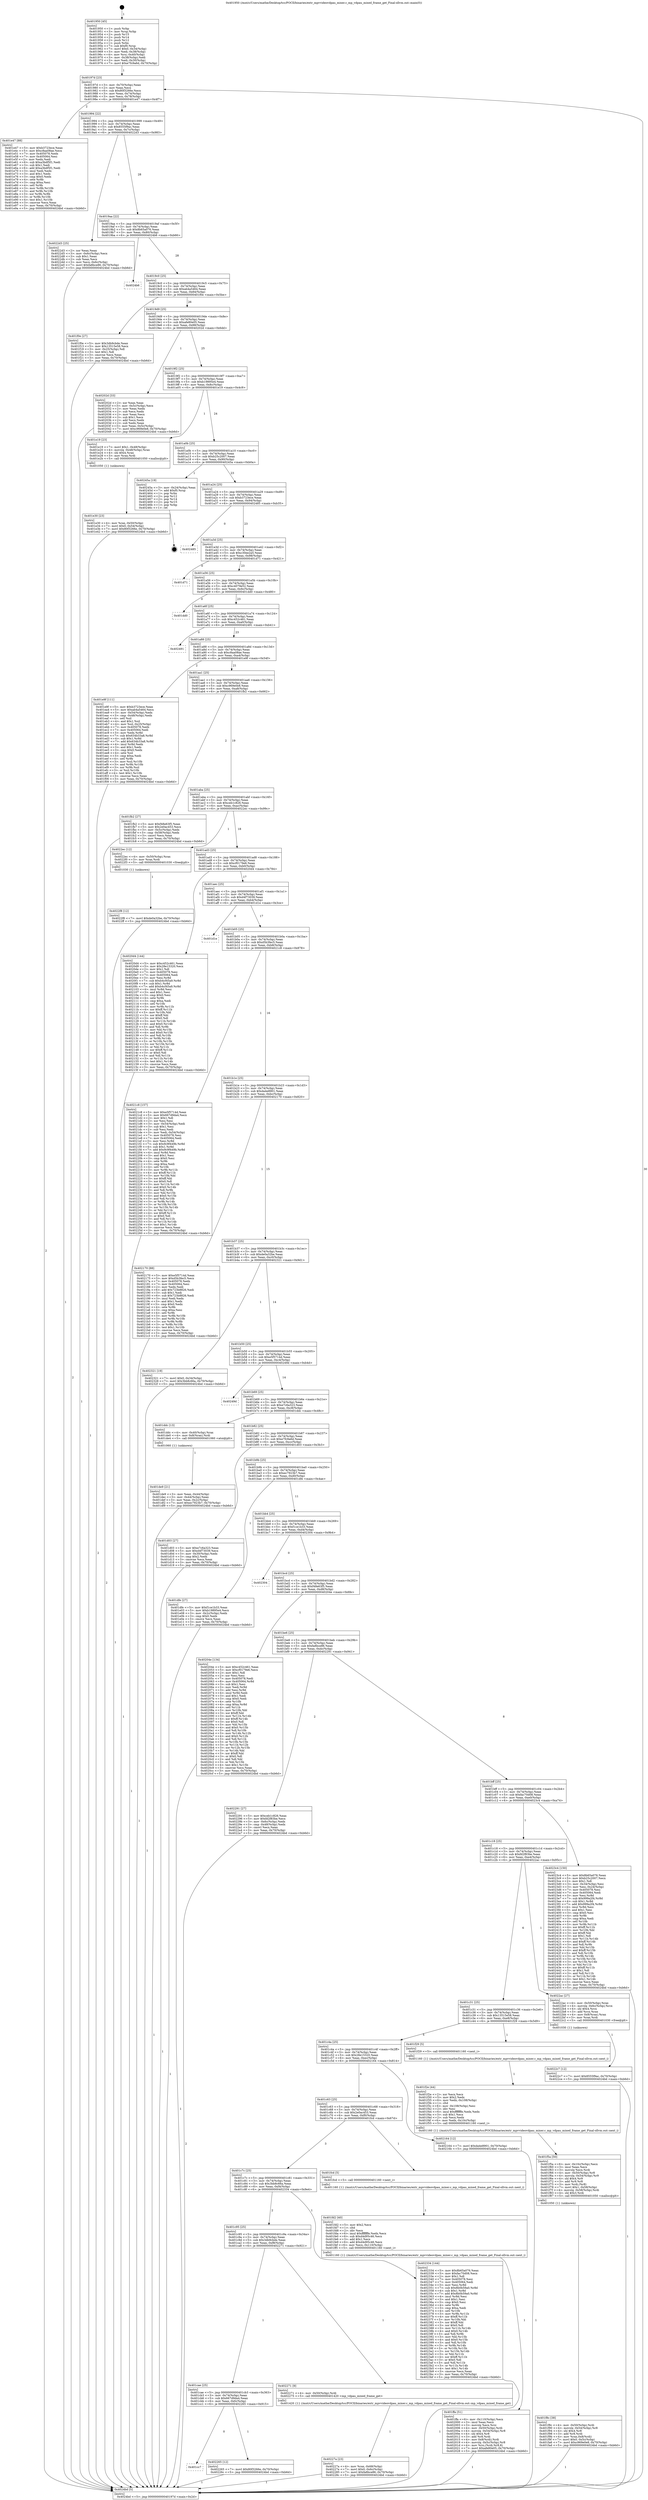 digraph "0x401950" {
  label = "0x401950 (/mnt/c/Users/mathe/Desktop/tcc/POCII/binaries/extr_mpvvideovdpau_mixer.c_mp_vdpau_mixed_frame_get_Final-ollvm.out::main(0))"
  labelloc = "t"
  node[shape=record]

  Entry [label="",width=0.3,height=0.3,shape=circle,fillcolor=black,style=filled]
  "0x40197d" [label="{
     0x40197d [23]\l
     | [instrs]\l
     &nbsp;&nbsp;0x40197d \<+3\>: mov -0x70(%rbp),%eax\l
     &nbsp;&nbsp;0x401980 \<+2\>: mov %eax,%ecx\l
     &nbsp;&nbsp;0x401982 \<+6\>: sub $0x80f3266e,%ecx\l
     &nbsp;&nbsp;0x401988 \<+3\>: mov %eax,-0x74(%rbp)\l
     &nbsp;&nbsp;0x40198b \<+3\>: mov %ecx,-0x78(%rbp)\l
     &nbsp;&nbsp;0x40198e \<+6\>: je 0000000000401e47 \<main+0x4f7\>\l
  }"]
  "0x401e47" [label="{
     0x401e47 [88]\l
     | [instrs]\l
     &nbsp;&nbsp;0x401e47 \<+5\>: mov $0xb3723ece,%eax\l
     &nbsp;&nbsp;0x401e4c \<+5\>: mov $0xc8aa08ae,%ecx\l
     &nbsp;&nbsp;0x401e51 \<+7\>: mov 0x405078,%edx\l
     &nbsp;&nbsp;0x401e58 \<+7\>: mov 0x405064,%esi\l
     &nbsp;&nbsp;0x401e5f \<+2\>: mov %edx,%edi\l
     &nbsp;&nbsp;0x401e61 \<+6\>: sub $0xa3bdf5f1,%edi\l
     &nbsp;&nbsp;0x401e67 \<+3\>: sub $0x1,%edi\l
     &nbsp;&nbsp;0x401e6a \<+6\>: add $0xa3bdf5f1,%edi\l
     &nbsp;&nbsp;0x401e70 \<+3\>: imul %edi,%edx\l
     &nbsp;&nbsp;0x401e73 \<+3\>: and $0x1,%edx\l
     &nbsp;&nbsp;0x401e76 \<+3\>: cmp $0x0,%edx\l
     &nbsp;&nbsp;0x401e79 \<+4\>: sete %r8b\l
     &nbsp;&nbsp;0x401e7d \<+3\>: cmp $0xa,%esi\l
     &nbsp;&nbsp;0x401e80 \<+4\>: setl %r9b\l
     &nbsp;&nbsp;0x401e84 \<+3\>: mov %r8b,%r10b\l
     &nbsp;&nbsp;0x401e87 \<+3\>: and %r9b,%r10b\l
     &nbsp;&nbsp;0x401e8a \<+3\>: xor %r9b,%r8b\l
     &nbsp;&nbsp;0x401e8d \<+3\>: or %r8b,%r10b\l
     &nbsp;&nbsp;0x401e90 \<+4\>: test $0x1,%r10b\l
     &nbsp;&nbsp;0x401e94 \<+3\>: cmovne %ecx,%eax\l
     &nbsp;&nbsp;0x401e97 \<+3\>: mov %eax,-0x70(%rbp)\l
     &nbsp;&nbsp;0x401e9a \<+5\>: jmp 00000000004024bd \<main+0xb6d\>\l
  }"]
  "0x401994" [label="{
     0x401994 [22]\l
     | [instrs]\l
     &nbsp;&nbsp;0x401994 \<+5\>: jmp 0000000000401999 \<main+0x49\>\l
     &nbsp;&nbsp;0x401999 \<+3\>: mov -0x74(%rbp),%eax\l
     &nbsp;&nbsp;0x40199c \<+5\>: sub $0x8555f9ac,%eax\l
     &nbsp;&nbsp;0x4019a1 \<+3\>: mov %eax,-0x7c(%rbp)\l
     &nbsp;&nbsp;0x4019a4 \<+6\>: je 00000000004022d3 \<main+0x983\>\l
  }"]
  Exit [label="",width=0.3,height=0.3,shape=circle,fillcolor=black,style=filled,peripheries=2]
  "0x4022d3" [label="{
     0x4022d3 [25]\l
     | [instrs]\l
     &nbsp;&nbsp;0x4022d3 \<+2\>: xor %eax,%eax\l
     &nbsp;&nbsp;0x4022d5 \<+3\>: mov -0x6c(%rbp),%ecx\l
     &nbsp;&nbsp;0x4022d8 \<+3\>: sub $0x1,%eax\l
     &nbsp;&nbsp;0x4022db \<+2\>: sub %eax,%ecx\l
     &nbsp;&nbsp;0x4022dd \<+3\>: mov %ecx,-0x6c(%rbp)\l
     &nbsp;&nbsp;0x4022e0 \<+7\>: movl $0xfa8bce86,-0x70(%rbp)\l
     &nbsp;&nbsp;0x4022e7 \<+5\>: jmp 00000000004024bd \<main+0xb6d\>\l
  }"]
  "0x4019aa" [label="{
     0x4019aa [22]\l
     | [instrs]\l
     &nbsp;&nbsp;0x4019aa \<+5\>: jmp 00000000004019af \<main+0x5f\>\l
     &nbsp;&nbsp;0x4019af \<+3\>: mov -0x74(%rbp),%eax\l
     &nbsp;&nbsp;0x4019b2 \<+5\>: sub $0x8b65a076,%eax\l
     &nbsp;&nbsp;0x4019b7 \<+3\>: mov %eax,-0x80(%rbp)\l
     &nbsp;&nbsp;0x4019ba \<+6\>: je 00000000004024b6 \<main+0xb66\>\l
  }"]
  "0x4022f8" [label="{
     0x4022f8 [12]\l
     | [instrs]\l
     &nbsp;&nbsp;0x4022f8 \<+7\>: movl $0xde0a32be,-0x70(%rbp)\l
     &nbsp;&nbsp;0x4022ff \<+5\>: jmp 00000000004024bd \<main+0xb6d\>\l
  }"]
  "0x4024b6" [label="{
     0x4024b6\l
  }", style=dashed]
  "0x4019c0" [label="{
     0x4019c0 [25]\l
     | [instrs]\l
     &nbsp;&nbsp;0x4019c0 \<+5\>: jmp 00000000004019c5 \<main+0x75\>\l
     &nbsp;&nbsp;0x4019c5 \<+3\>: mov -0x74(%rbp),%eax\l
     &nbsp;&nbsp;0x4019c8 \<+5\>: sub $0xab4a5464,%eax\l
     &nbsp;&nbsp;0x4019cd \<+6\>: mov %eax,-0x84(%rbp)\l
     &nbsp;&nbsp;0x4019d3 \<+6\>: je 0000000000401f0e \<main+0x5be\>\l
  }"]
  "0x4022c7" [label="{
     0x4022c7 [12]\l
     | [instrs]\l
     &nbsp;&nbsp;0x4022c7 \<+7\>: movl $0x8555f9ac,-0x70(%rbp)\l
     &nbsp;&nbsp;0x4022ce \<+5\>: jmp 00000000004024bd \<main+0xb6d\>\l
  }"]
  "0x401f0e" [label="{
     0x401f0e [27]\l
     | [instrs]\l
     &nbsp;&nbsp;0x401f0e \<+5\>: mov $0x3db9cbde,%eax\l
     &nbsp;&nbsp;0x401f13 \<+5\>: mov $0x13515e58,%ecx\l
     &nbsp;&nbsp;0x401f18 \<+3\>: mov -0x25(%rbp),%dl\l
     &nbsp;&nbsp;0x401f1b \<+3\>: test $0x1,%dl\l
     &nbsp;&nbsp;0x401f1e \<+3\>: cmovne %ecx,%eax\l
     &nbsp;&nbsp;0x401f21 \<+3\>: mov %eax,-0x70(%rbp)\l
     &nbsp;&nbsp;0x401f24 \<+5\>: jmp 00000000004024bd \<main+0xb6d\>\l
  }"]
  "0x4019d9" [label="{
     0x4019d9 [25]\l
     | [instrs]\l
     &nbsp;&nbsp;0x4019d9 \<+5\>: jmp 00000000004019de \<main+0x8e\>\l
     &nbsp;&nbsp;0x4019de \<+3\>: mov -0x74(%rbp),%eax\l
     &nbsp;&nbsp;0x4019e1 \<+5\>: sub $0xafe80e05,%eax\l
     &nbsp;&nbsp;0x4019e6 \<+6\>: mov %eax,-0x88(%rbp)\l
     &nbsp;&nbsp;0x4019ec \<+6\>: je 000000000040202d \<main+0x6dd\>\l
  }"]
  "0x40227a" [label="{
     0x40227a [23]\l
     | [instrs]\l
     &nbsp;&nbsp;0x40227a \<+4\>: mov %rax,-0x68(%rbp)\l
     &nbsp;&nbsp;0x40227e \<+7\>: movl $0x0,-0x6c(%rbp)\l
     &nbsp;&nbsp;0x402285 \<+7\>: movl $0xfa8bce86,-0x70(%rbp)\l
     &nbsp;&nbsp;0x40228c \<+5\>: jmp 00000000004024bd \<main+0xb6d\>\l
  }"]
  "0x40202d" [label="{
     0x40202d [33]\l
     | [instrs]\l
     &nbsp;&nbsp;0x40202d \<+2\>: xor %eax,%eax\l
     &nbsp;&nbsp;0x40202f \<+3\>: mov -0x5c(%rbp),%ecx\l
     &nbsp;&nbsp;0x402032 \<+2\>: mov %eax,%edx\l
     &nbsp;&nbsp;0x402034 \<+2\>: sub %ecx,%edx\l
     &nbsp;&nbsp;0x402036 \<+2\>: mov %eax,%ecx\l
     &nbsp;&nbsp;0x402038 \<+3\>: sub $0x1,%ecx\l
     &nbsp;&nbsp;0x40203b \<+2\>: add %ecx,%edx\l
     &nbsp;&nbsp;0x40203d \<+2\>: sub %edx,%eax\l
     &nbsp;&nbsp;0x40203f \<+3\>: mov %eax,-0x5c(%rbp)\l
     &nbsp;&nbsp;0x402042 \<+7\>: movl $0xc969e0e8,-0x70(%rbp)\l
     &nbsp;&nbsp;0x402049 \<+5\>: jmp 00000000004024bd \<main+0xb6d\>\l
  }"]
  "0x4019f2" [label="{
     0x4019f2 [25]\l
     | [instrs]\l
     &nbsp;&nbsp;0x4019f2 \<+5\>: jmp 00000000004019f7 \<main+0xa7\>\l
     &nbsp;&nbsp;0x4019f7 \<+3\>: mov -0x74(%rbp),%eax\l
     &nbsp;&nbsp;0x4019fa \<+5\>: sub $0xb19895e4,%eax\l
     &nbsp;&nbsp;0x4019ff \<+6\>: mov %eax,-0x8c(%rbp)\l
     &nbsp;&nbsp;0x401a05 \<+6\>: je 0000000000401e19 \<main+0x4c9\>\l
  }"]
  "0x401cc7" [label="{
     0x401cc7\l
  }", style=dashed]
  "0x401e19" [label="{
     0x401e19 [23]\l
     | [instrs]\l
     &nbsp;&nbsp;0x401e19 \<+7\>: movl $0x1,-0x48(%rbp)\l
     &nbsp;&nbsp;0x401e20 \<+4\>: movslq -0x48(%rbp),%rax\l
     &nbsp;&nbsp;0x401e24 \<+4\>: shl $0x4,%rax\l
     &nbsp;&nbsp;0x401e28 \<+3\>: mov %rax,%rdi\l
     &nbsp;&nbsp;0x401e2b \<+5\>: call 0000000000401050 \<malloc@plt\>\l
     | [calls]\l
     &nbsp;&nbsp;0x401050 \{1\} (unknown)\l
  }"]
  "0x401a0b" [label="{
     0x401a0b [25]\l
     | [instrs]\l
     &nbsp;&nbsp;0x401a0b \<+5\>: jmp 0000000000401a10 \<main+0xc0\>\l
     &nbsp;&nbsp;0x401a10 \<+3\>: mov -0x74(%rbp),%eax\l
     &nbsp;&nbsp;0x401a13 \<+5\>: sub $0xb25c2007,%eax\l
     &nbsp;&nbsp;0x401a18 \<+6\>: mov %eax,-0x90(%rbp)\l
     &nbsp;&nbsp;0x401a1e \<+6\>: je 000000000040245a \<main+0xb0a\>\l
  }"]
  "0x402265" [label="{
     0x402265 [12]\l
     | [instrs]\l
     &nbsp;&nbsp;0x402265 \<+7\>: movl $0x80f3266e,-0x70(%rbp)\l
     &nbsp;&nbsp;0x40226c \<+5\>: jmp 00000000004024bd \<main+0xb6d\>\l
  }"]
  "0x40245a" [label="{
     0x40245a [19]\l
     | [instrs]\l
     &nbsp;&nbsp;0x40245a \<+3\>: mov -0x24(%rbp),%eax\l
     &nbsp;&nbsp;0x40245d \<+7\>: add $0xf0,%rsp\l
     &nbsp;&nbsp;0x402464 \<+1\>: pop %rbx\l
     &nbsp;&nbsp;0x402465 \<+2\>: pop %r12\l
     &nbsp;&nbsp;0x402467 \<+2\>: pop %r14\l
     &nbsp;&nbsp;0x402469 \<+2\>: pop %r15\l
     &nbsp;&nbsp;0x40246b \<+1\>: pop %rbp\l
     &nbsp;&nbsp;0x40246c \<+1\>: ret\l
  }"]
  "0x401a24" [label="{
     0x401a24 [25]\l
     | [instrs]\l
     &nbsp;&nbsp;0x401a24 \<+5\>: jmp 0000000000401a29 \<main+0xd9\>\l
     &nbsp;&nbsp;0x401a29 \<+3\>: mov -0x74(%rbp),%eax\l
     &nbsp;&nbsp;0x401a2c \<+5\>: sub $0xb3723ece,%eax\l
     &nbsp;&nbsp;0x401a31 \<+6\>: mov %eax,-0x94(%rbp)\l
     &nbsp;&nbsp;0x401a37 \<+6\>: je 0000000000402485 \<main+0xb35\>\l
  }"]
  "0x401cae" [label="{
     0x401cae [25]\l
     | [instrs]\l
     &nbsp;&nbsp;0x401cae \<+5\>: jmp 0000000000401cb3 \<main+0x363\>\l
     &nbsp;&nbsp;0x401cb3 \<+3\>: mov -0x74(%rbp),%eax\l
     &nbsp;&nbsp;0x401cb6 \<+5\>: sub $0x667d9da4,%eax\l
     &nbsp;&nbsp;0x401cbb \<+6\>: mov %eax,-0xfc(%rbp)\l
     &nbsp;&nbsp;0x401cc1 \<+6\>: je 0000000000402265 \<main+0x915\>\l
  }"]
  "0x402485" [label="{
     0x402485\l
  }", style=dashed]
  "0x401a3d" [label="{
     0x401a3d [25]\l
     | [instrs]\l
     &nbsp;&nbsp;0x401a3d \<+5\>: jmp 0000000000401a42 \<main+0xf2\>\l
     &nbsp;&nbsp;0x401a42 \<+3\>: mov -0x74(%rbp),%eax\l
     &nbsp;&nbsp;0x401a45 \<+5\>: sub $0xc30ee2a5,%eax\l
     &nbsp;&nbsp;0x401a4a \<+6\>: mov %eax,-0x98(%rbp)\l
     &nbsp;&nbsp;0x401a50 \<+6\>: je 0000000000401d71 \<main+0x421\>\l
  }"]
  "0x402271" [label="{
     0x402271 [9]\l
     | [instrs]\l
     &nbsp;&nbsp;0x402271 \<+4\>: mov -0x50(%rbp),%rdi\l
     &nbsp;&nbsp;0x402275 \<+5\>: call 0000000000401420 \<mp_vdpau_mixed_frame_get\>\l
     | [calls]\l
     &nbsp;&nbsp;0x401420 \{1\} (/mnt/c/Users/mathe/Desktop/tcc/POCII/binaries/extr_mpvvideovdpau_mixer.c_mp_vdpau_mixed_frame_get_Final-ollvm.out::mp_vdpau_mixed_frame_get)\l
  }"]
  "0x401d71" [label="{
     0x401d71\l
  }", style=dashed]
  "0x401a56" [label="{
     0x401a56 [25]\l
     | [instrs]\l
     &nbsp;&nbsp;0x401a56 \<+5\>: jmp 0000000000401a5b \<main+0x10b\>\l
     &nbsp;&nbsp;0x401a5b \<+3\>: mov -0x74(%rbp),%eax\l
     &nbsp;&nbsp;0x401a5e \<+5\>: sub $0xc4079e52,%eax\l
     &nbsp;&nbsp;0x401a63 \<+6\>: mov %eax,-0x9c(%rbp)\l
     &nbsp;&nbsp;0x401a69 \<+6\>: je 0000000000401dd0 \<main+0x480\>\l
  }"]
  "0x401c95" [label="{
     0x401c95 [25]\l
     | [instrs]\l
     &nbsp;&nbsp;0x401c95 \<+5\>: jmp 0000000000401c9a \<main+0x34a\>\l
     &nbsp;&nbsp;0x401c9a \<+3\>: mov -0x74(%rbp),%eax\l
     &nbsp;&nbsp;0x401c9d \<+5\>: sub $0x3db9cbde,%eax\l
     &nbsp;&nbsp;0x401ca2 \<+6\>: mov %eax,-0xf8(%rbp)\l
     &nbsp;&nbsp;0x401ca8 \<+6\>: je 0000000000402271 \<main+0x921\>\l
  }"]
  "0x401dd0" [label="{
     0x401dd0\l
  }", style=dashed]
  "0x401a6f" [label="{
     0x401a6f [25]\l
     | [instrs]\l
     &nbsp;&nbsp;0x401a6f \<+5\>: jmp 0000000000401a74 \<main+0x124\>\l
     &nbsp;&nbsp;0x401a74 \<+3\>: mov -0x74(%rbp),%eax\l
     &nbsp;&nbsp;0x401a77 \<+5\>: sub $0xc452c461,%eax\l
     &nbsp;&nbsp;0x401a7c \<+6\>: mov %eax,-0xa0(%rbp)\l
     &nbsp;&nbsp;0x401a82 \<+6\>: je 0000000000402491 \<main+0xb41\>\l
  }"]
  "0x402334" [label="{
     0x402334 [144]\l
     | [instrs]\l
     &nbsp;&nbsp;0x402334 \<+5\>: mov $0x8b65a076,%eax\l
     &nbsp;&nbsp;0x402339 \<+5\>: mov $0xfac70d08,%ecx\l
     &nbsp;&nbsp;0x40233e \<+2\>: mov $0x1,%dl\l
     &nbsp;&nbsp;0x402340 \<+7\>: mov 0x405078,%esi\l
     &nbsp;&nbsp;0x402347 \<+7\>: mov 0x405064,%edi\l
     &nbsp;&nbsp;0x40234e \<+3\>: mov %esi,%r8d\l
     &nbsp;&nbsp;0x402351 \<+7\>: sub $0x8b0b59a0,%r8d\l
     &nbsp;&nbsp;0x402358 \<+4\>: sub $0x1,%r8d\l
     &nbsp;&nbsp;0x40235c \<+7\>: add $0x8b0b59a0,%r8d\l
     &nbsp;&nbsp;0x402363 \<+4\>: imul %r8d,%esi\l
     &nbsp;&nbsp;0x402367 \<+3\>: and $0x1,%esi\l
     &nbsp;&nbsp;0x40236a \<+3\>: cmp $0x0,%esi\l
     &nbsp;&nbsp;0x40236d \<+4\>: sete %r9b\l
     &nbsp;&nbsp;0x402371 \<+3\>: cmp $0xa,%edi\l
     &nbsp;&nbsp;0x402374 \<+4\>: setl %r10b\l
     &nbsp;&nbsp;0x402378 \<+3\>: mov %r9b,%r11b\l
     &nbsp;&nbsp;0x40237b \<+4\>: xor $0xff,%r11b\l
     &nbsp;&nbsp;0x40237f \<+3\>: mov %r10b,%bl\l
     &nbsp;&nbsp;0x402382 \<+3\>: xor $0xff,%bl\l
     &nbsp;&nbsp;0x402385 \<+3\>: xor $0x0,%dl\l
     &nbsp;&nbsp;0x402388 \<+3\>: mov %r11b,%r14b\l
     &nbsp;&nbsp;0x40238b \<+4\>: and $0x0,%r14b\l
     &nbsp;&nbsp;0x40238f \<+3\>: and %dl,%r9b\l
     &nbsp;&nbsp;0x402392 \<+3\>: mov %bl,%r15b\l
     &nbsp;&nbsp;0x402395 \<+4\>: and $0x0,%r15b\l
     &nbsp;&nbsp;0x402399 \<+3\>: and %dl,%r10b\l
     &nbsp;&nbsp;0x40239c \<+3\>: or %r9b,%r14b\l
     &nbsp;&nbsp;0x40239f \<+3\>: or %r10b,%r15b\l
     &nbsp;&nbsp;0x4023a2 \<+3\>: xor %r15b,%r14b\l
     &nbsp;&nbsp;0x4023a5 \<+3\>: or %bl,%r11b\l
     &nbsp;&nbsp;0x4023a8 \<+4\>: xor $0xff,%r11b\l
     &nbsp;&nbsp;0x4023ac \<+3\>: or $0x0,%dl\l
     &nbsp;&nbsp;0x4023af \<+3\>: and %dl,%r11b\l
     &nbsp;&nbsp;0x4023b2 \<+3\>: or %r11b,%r14b\l
     &nbsp;&nbsp;0x4023b5 \<+4\>: test $0x1,%r14b\l
     &nbsp;&nbsp;0x4023b9 \<+3\>: cmovne %ecx,%eax\l
     &nbsp;&nbsp;0x4023bc \<+3\>: mov %eax,-0x70(%rbp)\l
     &nbsp;&nbsp;0x4023bf \<+5\>: jmp 00000000004024bd \<main+0xb6d\>\l
  }"]
  "0x402491" [label="{
     0x402491\l
  }", style=dashed]
  "0x401a88" [label="{
     0x401a88 [25]\l
     | [instrs]\l
     &nbsp;&nbsp;0x401a88 \<+5\>: jmp 0000000000401a8d \<main+0x13d\>\l
     &nbsp;&nbsp;0x401a8d \<+3\>: mov -0x74(%rbp),%eax\l
     &nbsp;&nbsp;0x401a90 \<+5\>: sub $0xc8aa08ae,%eax\l
     &nbsp;&nbsp;0x401a95 \<+6\>: mov %eax,-0xa4(%rbp)\l
     &nbsp;&nbsp;0x401a9b \<+6\>: je 0000000000401e9f \<main+0x54f\>\l
  }"]
  "0x401ffa" [label="{
     0x401ffa [51]\l
     | [instrs]\l
     &nbsp;&nbsp;0x401ffa \<+6\>: mov -0x110(%rbp),%ecx\l
     &nbsp;&nbsp;0x402000 \<+3\>: imul %eax,%ecx\l
     &nbsp;&nbsp;0x402003 \<+3\>: movslq %ecx,%rsi\l
     &nbsp;&nbsp;0x402006 \<+4\>: mov -0x50(%rbp),%rdi\l
     &nbsp;&nbsp;0x40200a \<+4\>: movslq -0x54(%rbp),%r8\l
     &nbsp;&nbsp;0x40200e \<+4\>: shl $0x4,%r8\l
     &nbsp;&nbsp;0x402012 \<+3\>: add %r8,%rdi\l
     &nbsp;&nbsp;0x402015 \<+4\>: mov 0x8(%rdi),%rdi\l
     &nbsp;&nbsp;0x402019 \<+4\>: movslq -0x5c(%rbp),%r8\l
     &nbsp;&nbsp;0x40201d \<+4\>: mov %rsi,(%rdi,%r8,8)\l
     &nbsp;&nbsp;0x402021 \<+7\>: movl $0xafe80e05,-0x70(%rbp)\l
     &nbsp;&nbsp;0x402028 \<+5\>: jmp 00000000004024bd \<main+0xb6d\>\l
  }"]
  "0x401e9f" [label="{
     0x401e9f [111]\l
     | [instrs]\l
     &nbsp;&nbsp;0x401e9f \<+5\>: mov $0xb3723ece,%eax\l
     &nbsp;&nbsp;0x401ea4 \<+5\>: mov $0xab4a5464,%ecx\l
     &nbsp;&nbsp;0x401ea9 \<+3\>: mov -0x54(%rbp),%edx\l
     &nbsp;&nbsp;0x401eac \<+3\>: cmp -0x48(%rbp),%edx\l
     &nbsp;&nbsp;0x401eaf \<+4\>: setl %sil\l
     &nbsp;&nbsp;0x401eb3 \<+4\>: and $0x1,%sil\l
     &nbsp;&nbsp;0x401eb7 \<+4\>: mov %sil,-0x25(%rbp)\l
     &nbsp;&nbsp;0x401ebb \<+7\>: mov 0x405078,%edx\l
     &nbsp;&nbsp;0x401ec2 \<+7\>: mov 0x405064,%edi\l
     &nbsp;&nbsp;0x401ec9 \<+3\>: mov %edx,%r8d\l
     &nbsp;&nbsp;0x401ecc \<+7\>: sub $0x634b33a8,%r8d\l
     &nbsp;&nbsp;0x401ed3 \<+4\>: sub $0x1,%r8d\l
     &nbsp;&nbsp;0x401ed7 \<+7\>: add $0x634b33a8,%r8d\l
     &nbsp;&nbsp;0x401ede \<+4\>: imul %r8d,%edx\l
     &nbsp;&nbsp;0x401ee2 \<+3\>: and $0x1,%edx\l
     &nbsp;&nbsp;0x401ee5 \<+3\>: cmp $0x0,%edx\l
     &nbsp;&nbsp;0x401ee8 \<+4\>: sete %sil\l
     &nbsp;&nbsp;0x401eec \<+3\>: cmp $0xa,%edi\l
     &nbsp;&nbsp;0x401eef \<+4\>: setl %r9b\l
     &nbsp;&nbsp;0x401ef3 \<+3\>: mov %sil,%r10b\l
     &nbsp;&nbsp;0x401ef6 \<+3\>: and %r9b,%r10b\l
     &nbsp;&nbsp;0x401ef9 \<+3\>: xor %r9b,%sil\l
     &nbsp;&nbsp;0x401efc \<+3\>: or %sil,%r10b\l
     &nbsp;&nbsp;0x401eff \<+4\>: test $0x1,%r10b\l
     &nbsp;&nbsp;0x401f03 \<+3\>: cmovne %ecx,%eax\l
     &nbsp;&nbsp;0x401f06 \<+3\>: mov %eax,-0x70(%rbp)\l
     &nbsp;&nbsp;0x401f09 \<+5\>: jmp 00000000004024bd \<main+0xb6d\>\l
  }"]
  "0x401aa1" [label="{
     0x401aa1 [25]\l
     | [instrs]\l
     &nbsp;&nbsp;0x401aa1 \<+5\>: jmp 0000000000401aa6 \<main+0x156\>\l
     &nbsp;&nbsp;0x401aa6 \<+3\>: mov -0x74(%rbp),%eax\l
     &nbsp;&nbsp;0x401aa9 \<+5\>: sub $0xc969e0e8,%eax\l
     &nbsp;&nbsp;0x401aae \<+6\>: mov %eax,-0xa8(%rbp)\l
     &nbsp;&nbsp;0x401ab4 \<+6\>: je 0000000000401fb2 \<main+0x662\>\l
  }"]
  "0x401fd2" [label="{
     0x401fd2 [40]\l
     | [instrs]\l
     &nbsp;&nbsp;0x401fd2 \<+5\>: mov $0x2,%ecx\l
     &nbsp;&nbsp;0x401fd7 \<+1\>: cltd\l
     &nbsp;&nbsp;0x401fd8 \<+2\>: idiv %ecx\l
     &nbsp;&nbsp;0x401fda \<+6\>: imul $0xfffffffe,%edx,%ecx\l
     &nbsp;&nbsp;0x401fe0 \<+6\>: sub $0xd4d95c46,%ecx\l
     &nbsp;&nbsp;0x401fe6 \<+3\>: add $0x1,%ecx\l
     &nbsp;&nbsp;0x401fe9 \<+6\>: add $0xd4d95c46,%ecx\l
     &nbsp;&nbsp;0x401fef \<+6\>: mov %ecx,-0x110(%rbp)\l
     &nbsp;&nbsp;0x401ff5 \<+5\>: call 0000000000401160 \<next_i\>\l
     | [calls]\l
     &nbsp;&nbsp;0x401160 \{1\} (/mnt/c/Users/mathe/Desktop/tcc/POCII/binaries/extr_mpvvideovdpau_mixer.c_mp_vdpau_mixed_frame_get_Final-ollvm.out::next_i)\l
  }"]
  "0x401fb2" [label="{
     0x401fb2 [27]\l
     | [instrs]\l
     &nbsp;&nbsp;0x401fb2 \<+5\>: mov $0xf48e63f5,%eax\l
     &nbsp;&nbsp;0x401fb7 \<+5\>: mov $0x2e0ac453,%ecx\l
     &nbsp;&nbsp;0x401fbc \<+3\>: mov -0x5c(%rbp),%edx\l
     &nbsp;&nbsp;0x401fbf \<+3\>: cmp -0x58(%rbp),%edx\l
     &nbsp;&nbsp;0x401fc2 \<+3\>: cmovl %ecx,%eax\l
     &nbsp;&nbsp;0x401fc5 \<+3\>: mov %eax,-0x70(%rbp)\l
     &nbsp;&nbsp;0x401fc8 \<+5\>: jmp 00000000004024bd \<main+0xb6d\>\l
  }"]
  "0x401aba" [label="{
     0x401aba [25]\l
     | [instrs]\l
     &nbsp;&nbsp;0x401aba \<+5\>: jmp 0000000000401abf \<main+0x16f\>\l
     &nbsp;&nbsp;0x401abf \<+3\>: mov -0x74(%rbp),%eax\l
     &nbsp;&nbsp;0x401ac2 \<+5\>: sub $0xceb1c826,%eax\l
     &nbsp;&nbsp;0x401ac7 \<+6\>: mov %eax,-0xac(%rbp)\l
     &nbsp;&nbsp;0x401acd \<+6\>: je 00000000004022ec \<main+0x99c\>\l
  }"]
  "0x401c7c" [label="{
     0x401c7c [25]\l
     | [instrs]\l
     &nbsp;&nbsp;0x401c7c \<+5\>: jmp 0000000000401c81 \<main+0x331\>\l
     &nbsp;&nbsp;0x401c81 \<+3\>: mov -0x74(%rbp),%eax\l
     &nbsp;&nbsp;0x401c84 \<+5\>: sub $0x3bb8c66a,%eax\l
     &nbsp;&nbsp;0x401c89 \<+6\>: mov %eax,-0xf4(%rbp)\l
     &nbsp;&nbsp;0x401c8f \<+6\>: je 0000000000402334 \<main+0x9e4\>\l
  }"]
  "0x4022ec" [label="{
     0x4022ec [12]\l
     | [instrs]\l
     &nbsp;&nbsp;0x4022ec \<+4\>: mov -0x50(%rbp),%rax\l
     &nbsp;&nbsp;0x4022f0 \<+3\>: mov %rax,%rdi\l
     &nbsp;&nbsp;0x4022f3 \<+5\>: call 0000000000401030 \<free@plt\>\l
     | [calls]\l
     &nbsp;&nbsp;0x401030 \{1\} (unknown)\l
  }"]
  "0x401ad3" [label="{
     0x401ad3 [25]\l
     | [instrs]\l
     &nbsp;&nbsp;0x401ad3 \<+5\>: jmp 0000000000401ad8 \<main+0x188\>\l
     &nbsp;&nbsp;0x401ad8 \<+3\>: mov -0x74(%rbp),%eax\l
     &nbsp;&nbsp;0x401adb \<+5\>: sub $0xcf0179e6,%eax\l
     &nbsp;&nbsp;0x401ae0 \<+6\>: mov %eax,-0xb0(%rbp)\l
     &nbsp;&nbsp;0x401ae6 \<+6\>: je 00000000004020d4 \<main+0x784\>\l
  }"]
  "0x401fcd" [label="{
     0x401fcd [5]\l
     | [instrs]\l
     &nbsp;&nbsp;0x401fcd \<+5\>: call 0000000000401160 \<next_i\>\l
     | [calls]\l
     &nbsp;&nbsp;0x401160 \{1\} (/mnt/c/Users/mathe/Desktop/tcc/POCII/binaries/extr_mpvvideovdpau_mixer.c_mp_vdpau_mixed_frame_get_Final-ollvm.out::next_i)\l
  }"]
  "0x4020d4" [label="{
     0x4020d4 [144]\l
     | [instrs]\l
     &nbsp;&nbsp;0x4020d4 \<+5\>: mov $0xc452c461,%eax\l
     &nbsp;&nbsp;0x4020d9 \<+5\>: mov $0x28e15320,%ecx\l
     &nbsp;&nbsp;0x4020de \<+2\>: mov $0x1,%dl\l
     &nbsp;&nbsp;0x4020e0 \<+7\>: mov 0x405078,%esi\l
     &nbsp;&nbsp;0x4020e7 \<+7\>: mov 0x405064,%edi\l
     &nbsp;&nbsp;0x4020ee \<+3\>: mov %esi,%r8d\l
     &nbsp;&nbsp;0x4020f1 \<+7\>: sub $0xb4cf45a9,%r8d\l
     &nbsp;&nbsp;0x4020f8 \<+4\>: sub $0x1,%r8d\l
     &nbsp;&nbsp;0x4020fc \<+7\>: add $0xb4cf45a9,%r8d\l
     &nbsp;&nbsp;0x402103 \<+4\>: imul %r8d,%esi\l
     &nbsp;&nbsp;0x402107 \<+3\>: and $0x1,%esi\l
     &nbsp;&nbsp;0x40210a \<+3\>: cmp $0x0,%esi\l
     &nbsp;&nbsp;0x40210d \<+4\>: sete %r9b\l
     &nbsp;&nbsp;0x402111 \<+3\>: cmp $0xa,%edi\l
     &nbsp;&nbsp;0x402114 \<+4\>: setl %r10b\l
     &nbsp;&nbsp;0x402118 \<+3\>: mov %r9b,%r11b\l
     &nbsp;&nbsp;0x40211b \<+4\>: xor $0xff,%r11b\l
     &nbsp;&nbsp;0x40211f \<+3\>: mov %r10b,%bl\l
     &nbsp;&nbsp;0x402122 \<+3\>: xor $0xff,%bl\l
     &nbsp;&nbsp;0x402125 \<+3\>: xor $0x0,%dl\l
     &nbsp;&nbsp;0x402128 \<+3\>: mov %r11b,%r14b\l
     &nbsp;&nbsp;0x40212b \<+4\>: and $0x0,%r14b\l
     &nbsp;&nbsp;0x40212f \<+3\>: and %dl,%r9b\l
     &nbsp;&nbsp;0x402132 \<+3\>: mov %bl,%r15b\l
     &nbsp;&nbsp;0x402135 \<+4\>: and $0x0,%r15b\l
     &nbsp;&nbsp;0x402139 \<+3\>: and %dl,%r10b\l
     &nbsp;&nbsp;0x40213c \<+3\>: or %r9b,%r14b\l
     &nbsp;&nbsp;0x40213f \<+3\>: or %r10b,%r15b\l
     &nbsp;&nbsp;0x402142 \<+3\>: xor %r15b,%r14b\l
     &nbsp;&nbsp;0x402145 \<+3\>: or %bl,%r11b\l
     &nbsp;&nbsp;0x402148 \<+4\>: xor $0xff,%r11b\l
     &nbsp;&nbsp;0x40214c \<+3\>: or $0x0,%dl\l
     &nbsp;&nbsp;0x40214f \<+3\>: and %dl,%r11b\l
     &nbsp;&nbsp;0x402152 \<+3\>: or %r11b,%r14b\l
     &nbsp;&nbsp;0x402155 \<+4\>: test $0x1,%r14b\l
     &nbsp;&nbsp;0x402159 \<+3\>: cmovne %ecx,%eax\l
     &nbsp;&nbsp;0x40215c \<+3\>: mov %eax,-0x70(%rbp)\l
     &nbsp;&nbsp;0x40215f \<+5\>: jmp 00000000004024bd \<main+0xb6d\>\l
  }"]
  "0x401aec" [label="{
     0x401aec [25]\l
     | [instrs]\l
     &nbsp;&nbsp;0x401aec \<+5\>: jmp 0000000000401af1 \<main+0x1a1\>\l
     &nbsp;&nbsp;0x401af1 \<+3\>: mov -0x74(%rbp),%eax\l
     &nbsp;&nbsp;0x401af4 \<+5\>: sub $0xd4f73039,%eax\l
     &nbsp;&nbsp;0x401af9 \<+6\>: mov %eax,-0xb4(%rbp)\l
     &nbsp;&nbsp;0x401aff \<+6\>: je 0000000000401d1e \<main+0x3ce\>\l
  }"]
  "0x401c63" [label="{
     0x401c63 [25]\l
     | [instrs]\l
     &nbsp;&nbsp;0x401c63 \<+5\>: jmp 0000000000401c68 \<main+0x318\>\l
     &nbsp;&nbsp;0x401c68 \<+3\>: mov -0x74(%rbp),%eax\l
     &nbsp;&nbsp;0x401c6b \<+5\>: sub $0x2e0ac453,%eax\l
     &nbsp;&nbsp;0x401c70 \<+6\>: mov %eax,-0xf0(%rbp)\l
     &nbsp;&nbsp;0x401c76 \<+6\>: je 0000000000401fcd \<main+0x67d\>\l
  }"]
  "0x401d1e" [label="{
     0x401d1e\l
  }", style=dashed]
  "0x401b05" [label="{
     0x401b05 [25]\l
     | [instrs]\l
     &nbsp;&nbsp;0x401b05 \<+5\>: jmp 0000000000401b0a \<main+0x1ba\>\l
     &nbsp;&nbsp;0x401b0a \<+3\>: mov -0x74(%rbp),%eax\l
     &nbsp;&nbsp;0x401b0d \<+5\>: sub $0xd5b3fec5,%eax\l
     &nbsp;&nbsp;0x401b12 \<+6\>: mov %eax,-0xb8(%rbp)\l
     &nbsp;&nbsp;0x401b18 \<+6\>: je 00000000004021c8 \<main+0x878\>\l
  }"]
  "0x402164" [label="{
     0x402164 [12]\l
     | [instrs]\l
     &nbsp;&nbsp;0x402164 \<+7\>: movl $0xda4e8901,-0x70(%rbp)\l
     &nbsp;&nbsp;0x40216b \<+5\>: jmp 00000000004024bd \<main+0xb6d\>\l
  }"]
  "0x4021c8" [label="{
     0x4021c8 [157]\l
     | [instrs]\l
     &nbsp;&nbsp;0x4021c8 \<+5\>: mov $0xe5f5714d,%eax\l
     &nbsp;&nbsp;0x4021cd \<+5\>: mov $0x667d9da4,%ecx\l
     &nbsp;&nbsp;0x4021d2 \<+2\>: mov $0x1,%dl\l
     &nbsp;&nbsp;0x4021d4 \<+2\>: xor %esi,%esi\l
     &nbsp;&nbsp;0x4021d6 \<+3\>: mov -0x54(%rbp),%edi\l
     &nbsp;&nbsp;0x4021d9 \<+3\>: sub $0x1,%esi\l
     &nbsp;&nbsp;0x4021dc \<+2\>: sub %esi,%edi\l
     &nbsp;&nbsp;0x4021de \<+3\>: mov %edi,-0x54(%rbp)\l
     &nbsp;&nbsp;0x4021e1 \<+7\>: mov 0x405078,%esi\l
     &nbsp;&nbsp;0x4021e8 \<+7\>: mov 0x405064,%edi\l
     &nbsp;&nbsp;0x4021ef \<+3\>: mov %esi,%r8d\l
     &nbsp;&nbsp;0x4021f2 \<+7\>: sub $0x9c9f449b,%r8d\l
     &nbsp;&nbsp;0x4021f9 \<+4\>: sub $0x1,%r8d\l
     &nbsp;&nbsp;0x4021fd \<+7\>: add $0x9c9f449b,%r8d\l
     &nbsp;&nbsp;0x402204 \<+4\>: imul %r8d,%esi\l
     &nbsp;&nbsp;0x402208 \<+3\>: and $0x1,%esi\l
     &nbsp;&nbsp;0x40220b \<+3\>: cmp $0x0,%esi\l
     &nbsp;&nbsp;0x40220e \<+4\>: sete %r9b\l
     &nbsp;&nbsp;0x402212 \<+3\>: cmp $0xa,%edi\l
     &nbsp;&nbsp;0x402215 \<+4\>: setl %r10b\l
     &nbsp;&nbsp;0x402219 \<+3\>: mov %r9b,%r11b\l
     &nbsp;&nbsp;0x40221c \<+4\>: xor $0xff,%r11b\l
     &nbsp;&nbsp;0x402220 \<+3\>: mov %r10b,%bl\l
     &nbsp;&nbsp;0x402223 \<+3\>: xor $0xff,%bl\l
     &nbsp;&nbsp;0x402226 \<+3\>: xor $0x0,%dl\l
     &nbsp;&nbsp;0x402229 \<+3\>: mov %r11b,%r14b\l
     &nbsp;&nbsp;0x40222c \<+4\>: and $0x0,%r14b\l
     &nbsp;&nbsp;0x402230 \<+3\>: and %dl,%r9b\l
     &nbsp;&nbsp;0x402233 \<+3\>: mov %bl,%r15b\l
     &nbsp;&nbsp;0x402236 \<+4\>: and $0x0,%r15b\l
     &nbsp;&nbsp;0x40223a \<+3\>: and %dl,%r10b\l
     &nbsp;&nbsp;0x40223d \<+3\>: or %r9b,%r14b\l
     &nbsp;&nbsp;0x402240 \<+3\>: or %r10b,%r15b\l
     &nbsp;&nbsp;0x402243 \<+3\>: xor %r15b,%r14b\l
     &nbsp;&nbsp;0x402246 \<+3\>: or %bl,%r11b\l
     &nbsp;&nbsp;0x402249 \<+4\>: xor $0xff,%r11b\l
     &nbsp;&nbsp;0x40224d \<+3\>: or $0x0,%dl\l
     &nbsp;&nbsp;0x402250 \<+3\>: and %dl,%r11b\l
     &nbsp;&nbsp;0x402253 \<+3\>: or %r11b,%r14b\l
     &nbsp;&nbsp;0x402256 \<+4\>: test $0x1,%r14b\l
     &nbsp;&nbsp;0x40225a \<+3\>: cmovne %ecx,%eax\l
     &nbsp;&nbsp;0x40225d \<+3\>: mov %eax,-0x70(%rbp)\l
     &nbsp;&nbsp;0x402260 \<+5\>: jmp 00000000004024bd \<main+0xb6d\>\l
  }"]
  "0x401b1e" [label="{
     0x401b1e [25]\l
     | [instrs]\l
     &nbsp;&nbsp;0x401b1e \<+5\>: jmp 0000000000401b23 \<main+0x1d3\>\l
     &nbsp;&nbsp;0x401b23 \<+3\>: mov -0x74(%rbp),%eax\l
     &nbsp;&nbsp;0x401b26 \<+5\>: sub $0xda4e8901,%eax\l
     &nbsp;&nbsp;0x401b2b \<+6\>: mov %eax,-0xbc(%rbp)\l
     &nbsp;&nbsp;0x401b31 \<+6\>: je 0000000000402170 \<main+0x820\>\l
  }"]
  "0x401f8c" [label="{
     0x401f8c [38]\l
     | [instrs]\l
     &nbsp;&nbsp;0x401f8c \<+4\>: mov -0x50(%rbp),%rdi\l
     &nbsp;&nbsp;0x401f90 \<+4\>: movslq -0x54(%rbp),%r8\l
     &nbsp;&nbsp;0x401f94 \<+4\>: shl $0x4,%r8\l
     &nbsp;&nbsp;0x401f98 \<+3\>: add %r8,%rdi\l
     &nbsp;&nbsp;0x401f9b \<+4\>: mov %rax,0x8(%rdi)\l
     &nbsp;&nbsp;0x401f9f \<+7\>: movl $0x0,-0x5c(%rbp)\l
     &nbsp;&nbsp;0x401fa6 \<+7\>: movl $0xc969e0e8,-0x70(%rbp)\l
     &nbsp;&nbsp;0x401fad \<+5\>: jmp 00000000004024bd \<main+0xb6d\>\l
  }"]
  "0x402170" [label="{
     0x402170 [88]\l
     | [instrs]\l
     &nbsp;&nbsp;0x402170 \<+5\>: mov $0xe5f5714d,%eax\l
     &nbsp;&nbsp;0x402175 \<+5\>: mov $0xd5b3fec5,%ecx\l
     &nbsp;&nbsp;0x40217a \<+7\>: mov 0x405078,%edx\l
     &nbsp;&nbsp;0x402181 \<+7\>: mov 0x405064,%esi\l
     &nbsp;&nbsp;0x402188 \<+2\>: mov %edx,%edi\l
     &nbsp;&nbsp;0x40218a \<+6\>: add $0x723b8826,%edi\l
     &nbsp;&nbsp;0x402190 \<+3\>: sub $0x1,%edi\l
     &nbsp;&nbsp;0x402193 \<+6\>: sub $0x723b8826,%edi\l
     &nbsp;&nbsp;0x402199 \<+3\>: imul %edi,%edx\l
     &nbsp;&nbsp;0x40219c \<+3\>: and $0x1,%edx\l
     &nbsp;&nbsp;0x40219f \<+3\>: cmp $0x0,%edx\l
     &nbsp;&nbsp;0x4021a2 \<+4\>: sete %r8b\l
     &nbsp;&nbsp;0x4021a6 \<+3\>: cmp $0xa,%esi\l
     &nbsp;&nbsp;0x4021a9 \<+4\>: setl %r9b\l
     &nbsp;&nbsp;0x4021ad \<+3\>: mov %r8b,%r10b\l
     &nbsp;&nbsp;0x4021b0 \<+3\>: and %r9b,%r10b\l
     &nbsp;&nbsp;0x4021b3 \<+3\>: xor %r9b,%r8b\l
     &nbsp;&nbsp;0x4021b6 \<+3\>: or %r8b,%r10b\l
     &nbsp;&nbsp;0x4021b9 \<+4\>: test $0x1,%r10b\l
     &nbsp;&nbsp;0x4021bd \<+3\>: cmovne %ecx,%eax\l
     &nbsp;&nbsp;0x4021c0 \<+3\>: mov %eax,-0x70(%rbp)\l
     &nbsp;&nbsp;0x4021c3 \<+5\>: jmp 00000000004024bd \<main+0xb6d\>\l
  }"]
  "0x401b37" [label="{
     0x401b37 [25]\l
     | [instrs]\l
     &nbsp;&nbsp;0x401b37 \<+5\>: jmp 0000000000401b3c \<main+0x1ec\>\l
     &nbsp;&nbsp;0x401b3c \<+3\>: mov -0x74(%rbp),%eax\l
     &nbsp;&nbsp;0x401b3f \<+5\>: sub $0xde0a32be,%eax\l
     &nbsp;&nbsp;0x401b44 \<+6\>: mov %eax,-0xc0(%rbp)\l
     &nbsp;&nbsp;0x401b4a \<+6\>: je 0000000000402321 \<main+0x9d1\>\l
  }"]
  "0x401f5a" [label="{
     0x401f5a [50]\l
     | [instrs]\l
     &nbsp;&nbsp;0x401f5a \<+6\>: mov -0x10c(%rbp),%ecx\l
     &nbsp;&nbsp;0x401f60 \<+3\>: imul %eax,%ecx\l
     &nbsp;&nbsp;0x401f63 \<+3\>: movslq %ecx,%rdi\l
     &nbsp;&nbsp;0x401f66 \<+4\>: mov -0x50(%rbp),%r8\l
     &nbsp;&nbsp;0x401f6a \<+4\>: movslq -0x54(%rbp),%r9\l
     &nbsp;&nbsp;0x401f6e \<+4\>: shl $0x4,%r9\l
     &nbsp;&nbsp;0x401f72 \<+3\>: add %r9,%r8\l
     &nbsp;&nbsp;0x401f75 \<+3\>: mov %rdi,(%r8)\l
     &nbsp;&nbsp;0x401f78 \<+7\>: movl $0x1,-0x58(%rbp)\l
     &nbsp;&nbsp;0x401f7f \<+4\>: movslq -0x58(%rbp),%rdi\l
     &nbsp;&nbsp;0x401f83 \<+4\>: shl $0x3,%rdi\l
     &nbsp;&nbsp;0x401f87 \<+5\>: call 0000000000401050 \<malloc@plt\>\l
     | [calls]\l
     &nbsp;&nbsp;0x401050 \{1\} (unknown)\l
  }"]
  "0x402321" [label="{
     0x402321 [19]\l
     | [instrs]\l
     &nbsp;&nbsp;0x402321 \<+7\>: movl $0x0,-0x34(%rbp)\l
     &nbsp;&nbsp;0x402328 \<+7\>: movl $0x3bb8c66a,-0x70(%rbp)\l
     &nbsp;&nbsp;0x40232f \<+5\>: jmp 00000000004024bd \<main+0xb6d\>\l
  }"]
  "0x401b50" [label="{
     0x401b50 [25]\l
     | [instrs]\l
     &nbsp;&nbsp;0x401b50 \<+5\>: jmp 0000000000401b55 \<main+0x205\>\l
     &nbsp;&nbsp;0x401b55 \<+3\>: mov -0x74(%rbp),%eax\l
     &nbsp;&nbsp;0x401b58 \<+5\>: sub $0xe5f5714d,%eax\l
     &nbsp;&nbsp;0x401b5d \<+6\>: mov %eax,-0xc4(%rbp)\l
     &nbsp;&nbsp;0x401b63 \<+6\>: je 000000000040249d \<main+0xb4d\>\l
  }"]
  "0x401f2e" [label="{
     0x401f2e [44]\l
     | [instrs]\l
     &nbsp;&nbsp;0x401f2e \<+2\>: xor %ecx,%ecx\l
     &nbsp;&nbsp;0x401f30 \<+5\>: mov $0x2,%edx\l
     &nbsp;&nbsp;0x401f35 \<+6\>: mov %edx,-0x108(%rbp)\l
     &nbsp;&nbsp;0x401f3b \<+1\>: cltd\l
     &nbsp;&nbsp;0x401f3c \<+6\>: mov -0x108(%rbp),%esi\l
     &nbsp;&nbsp;0x401f42 \<+2\>: idiv %esi\l
     &nbsp;&nbsp;0x401f44 \<+6\>: imul $0xfffffffe,%edx,%edx\l
     &nbsp;&nbsp;0x401f4a \<+3\>: sub $0x1,%ecx\l
     &nbsp;&nbsp;0x401f4d \<+2\>: sub %ecx,%edx\l
     &nbsp;&nbsp;0x401f4f \<+6\>: mov %edx,-0x10c(%rbp)\l
     &nbsp;&nbsp;0x401f55 \<+5\>: call 0000000000401160 \<next_i\>\l
     | [calls]\l
     &nbsp;&nbsp;0x401160 \{1\} (/mnt/c/Users/mathe/Desktop/tcc/POCII/binaries/extr_mpvvideovdpau_mixer.c_mp_vdpau_mixed_frame_get_Final-ollvm.out::next_i)\l
  }"]
  "0x40249d" [label="{
     0x40249d\l
  }", style=dashed]
  "0x401b69" [label="{
     0x401b69 [25]\l
     | [instrs]\l
     &nbsp;&nbsp;0x401b69 \<+5\>: jmp 0000000000401b6e \<main+0x21e\>\l
     &nbsp;&nbsp;0x401b6e \<+3\>: mov -0x74(%rbp),%eax\l
     &nbsp;&nbsp;0x401b71 \<+5\>: sub $0xe7c6a323,%eax\l
     &nbsp;&nbsp;0x401b76 \<+6\>: mov %eax,-0xc8(%rbp)\l
     &nbsp;&nbsp;0x401b7c \<+6\>: je 0000000000401ddc \<main+0x48c\>\l
  }"]
  "0x401c4a" [label="{
     0x401c4a [25]\l
     | [instrs]\l
     &nbsp;&nbsp;0x401c4a \<+5\>: jmp 0000000000401c4f \<main+0x2ff\>\l
     &nbsp;&nbsp;0x401c4f \<+3\>: mov -0x74(%rbp),%eax\l
     &nbsp;&nbsp;0x401c52 \<+5\>: sub $0x28e15320,%eax\l
     &nbsp;&nbsp;0x401c57 \<+6\>: mov %eax,-0xec(%rbp)\l
     &nbsp;&nbsp;0x401c5d \<+6\>: je 0000000000402164 \<main+0x814\>\l
  }"]
  "0x401ddc" [label="{
     0x401ddc [13]\l
     | [instrs]\l
     &nbsp;&nbsp;0x401ddc \<+4\>: mov -0x40(%rbp),%rax\l
     &nbsp;&nbsp;0x401de0 \<+4\>: mov 0x8(%rax),%rdi\l
     &nbsp;&nbsp;0x401de4 \<+5\>: call 0000000000401060 \<atoi@plt\>\l
     | [calls]\l
     &nbsp;&nbsp;0x401060 \{1\} (unknown)\l
  }"]
  "0x401b82" [label="{
     0x401b82 [25]\l
     | [instrs]\l
     &nbsp;&nbsp;0x401b82 \<+5\>: jmp 0000000000401b87 \<main+0x237\>\l
     &nbsp;&nbsp;0x401b87 \<+3\>: mov -0x74(%rbp),%eax\l
     &nbsp;&nbsp;0x401b8a \<+5\>: sub $0xe7fc9a6d,%eax\l
     &nbsp;&nbsp;0x401b8f \<+6\>: mov %eax,-0xcc(%rbp)\l
     &nbsp;&nbsp;0x401b95 \<+6\>: je 0000000000401d03 \<main+0x3b3\>\l
  }"]
  "0x401f29" [label="{
     0x401f29 [5]\l
     | [instrs]\l
     &nbsp;&nbsp;0x401f29 \<+5\>: call 0000000000401160 \<next_i\>\l
     | [calls]\l
     &nbsp;&nbsp;0x401160 \{1\} (/mnt/c/Users/mathe/Desktop/tcc/POCII/binaries/extr_mpvvideovdpau_mixer.c_mp_vdpau_mixed_frame_get_Final-ollvm.out::next_i)\l
  }"]
  "0x401d03" [label="{
     0x401d03 [27]\l
     | [instrs]\l
     &nbsp;&nbsp;0x401d03 \<+5\>: mov $0xe7c6a323,%eax\l
     &nbsp;&nbsp;0x401d08 \<+5\>: mov $0xd4f73039,%ecx\l
     &nbsp;&nbsp;0x401d0d \<+3\>: mov -0x30(%rbp),%edx\l
     &nbsp;&nbsp;0x401d10 \<+3\>: cmp $0x2,%edx\l
     &nbsp;&nbsp;0x401d13 \<+3\>: cmovne %ecx,%eax\l
     &nbsp;&nbsp;0x401d16 \<+3\>: mov %eax,-0x70(%rbp)\l
     &nbsp;&nbsp;0x401d19 \<+5\>: jmp 00000000004024bd \<main+0xb6d\>\l
  }"]
  "0x401b9b" [label="{
     0x401b9b [25]\l
     | [instrs]\l
     &nbsp;&nbsp;0x401b9b \<+5\>: jmp 0000000000401ba0 \<main+0x250\>\l
     &nbsp;&nbsp;0x401ba0 \<+3\>: mov -0x74(%rbp),%eax\l
     &nbsp;&nbsp;0x401ba3 \<+5\>: sub $0xec7923b7,%eax\l
     &nbsp;&nbsp;0x401ba8 \<+6\>: mov %eax,-0xd0(%rbp)\l
     &nbsp;&nbsp;0x401bae \<+6\>: je 0000000000401dfe \<main+0x4ae\>\l
  }"]
  "0x4024bd" [label="{
     0x4024bd [5]\l
     | [instrs]\l
     &nbsp;&nbsp;0x4024bd \<+5\>: jmp 000000000040197d \<main+0x2d\>\l
  }"]
  "0x401950" [label="{
     0x401950 [45]\l
     | [instrs]\l
     &nbsp;&nbsp;0x401950 \<+1\>: push %rbp\l
     &nbsp;&nbsp;0x401951 \<+3\>: mov %rsp,%rbp\l
     &nbsp;&nbsp;0x401954 \<+2\>: push %r15\l
     &nbsp;&nbsp;0x401956 \<+2\>: push %r14\l
     &nbsp;&nbsp;0x401958 \<+2\>: push %r12\l
     &nbsp;&nbsp;0x40195a \<+1\>: push %rbx\l
     &nbsp;&nbsp;0x40195b \<+7\>: sub $0xf0,%rsp\l
     &nbsp;&nbsp;0x401962 \<+7\>: movl $0x0,-0x34(%rbp)\l
     &nbsp;&nbsp;0x401969 \<+3\>: mov %edi,-0x38(%rbp)\l
     &nbsp;&nbsp;0x40196c \<+4\>: mov %rsi,-0x40(%rbp)\l
     &nbsp;&nbsp;0x401970 \<+3\>: mov -0x38(%rbp),%edi\l
     &nbsp;&nbsp;0x401973 \<+3\>: mov %edi,-0x30(%rbp)\l
     &nbsp;&nbsp;0x401976 \<+7\>: movl $0xe7fc9a6d,-0x70(%rbp)\l
  }"]
  "0x401de9" [label="{
     0x401de9 [21]\l
     | [instrs]\l
     &nbsp;&nbsp;0x401de9 \<+3\>: mov %eax,-0x44(%rbp)\l
     &nbsp;&nbsp;0x401dec \<+3\>: mov -0x44(%rbp),%eax\l
     &nbsp;&nbsp;0x401def \<+3\>: mov %eax,-0x2c(%rbp)\l
     &nbsp;&nbsp;0x401df2 \<+7\>: movl $0xec7923b7,-0x70(%rbp)\l
     &nbsp;&nbsp;0x401df9 \<+5\>: jmp 00000000004024bd \<main+0xb6d\>\l
  }"]
  "0x401c31" [label="{
     0x401c31 [25]\l
     | [instrs]\l
     &nbsp;&nbsp;0x401c31 \<+5\>: jmp 0000000000401c36 \<main+0x2e6\>\l
     &nbsp;&nbsp;0x401c36 \<+3\>: mov -0x74(%rbp),%eax\l
     &nbsp;&nbsp;0x401c39 \<+5\>: sub $0x13515e58,%eax\l
     &nbsp;&nbsp;0x401c3e \<+6\>: mov %eax,-0xe8(%rbp)\l
     &nbsp;&nbsp;0x401c44 \<+6\>: je 0000000000401f29 \<main+0x5d9\>\l
  }"]
  "0x401dfe" [label="{
     0x401dfe [27]\l
     | [instrs]\l
     &nbsp;&nbsp;0x401dfe \<+5\>: mov $0xf1ce1b33,%eax\l
     &nbsp;&nbsp;0x401e03 \<+5\>: mov $0xb19895e4,%ecx\l
     &nbsp;&nbsp;0x401e08 \<+3\>: mov -0x2c(%rbp),%edx\l
     &nbsp;&nbsp;0x401e0b \<+3\>: cmp $0x0,%edx\l
     &nbsp;&nbsp;0x401e0e \<+3\>: cmove %ecx,%eax\l
     &nbsp;&nbsp;0x401e11 \<+3\>: mov %eax,-0x70(%rbp)\l
     &nbsp;&nbsp;0x401e14 \<+5\>: jmp 00000000004024bd \<main+0xb6d\>\l
  }"]
  "0x401bb4" [label="{
     0x401bb4 [25]\l
     | [instrs]\l
     &nbsp;&nbsp;0x401bb4 \<+5\>: jmp 0000000000401bb9 \<main+0x269\>\l
     &nbsp;&nbsp;0x401bb9 \<+3\>: mov -0x74(%rbp),%eax\l
     &nbsp;&nbsp;0x401bbc \<+5\>: sub $0xf1ce1b33,%eax\l
     &nbsp;&nbsp;0x401bc1 \<+6\>: mov %eax,-0xd4(%rbp)\l
     &nbsp;&nbsp;0x401bc7 \<+6\>: je 0000000000402304 \<main+0x9b4\>\l
  }"]
  "0x401e30" [label="{
     0x401e30 [23]\l
     | [instrs]\l
     &nbsp;&nbsp;0x401e30 \<+4\>: mov %rax,-0x50(%rbp)\l
     &nbsp;&nbsp;0x401e34 \<+7\>: movl $0x0,-0x54(%rbp)\l
     &nbsp;&nbsp;0x401e3b \<+7\>: movl $0x80f3266e,-0x70(%rbp)\l
     &nbsp;&nbsp;0x401e42 \<+5\>: jmp 00000000004024bd \<main+0xb6d\>\l
  }"]
  "0x4022ac" [label="{
     0x4022ac [27]\l
     | [instrs]\l
     &nbsp;&nbsp;0x4022ac \<+4\>: mov -0x50(%rbp),%rax\l
     &nbsp;&nbsp;0x4022b0 \<+4\>: movslq -0x6c(%rbp),%rcx\l
     &nbsp;&nbsp;0x4022b4 \<+4\>: shl $0x4,%rcx\l
     &nbsp;&nbsp;0x4022b8 \<+3\>: add %rcx,%rax\l
     &nbsp;&nbsp;0x4022bb \<+4\>: mov 0x8(%rax),%rax\l
     &nbsp;&nbsp;0x4022bf \<+3\>: mov %rax,%rdi\l
     &nbsp;&nbsp;0x4022c2 \<+5\>: call 0000000000401030 \<free@plt\>\l
     | [calls]\l
     &nbsp;&nbsp;0x401030 \{1\} (unknown)\l
  }"]
  "0x402304" [label="{
     0x402304\l
  }", style=dashed]
  "0x401bcd" [label="{
     0x401bcd [25]\l
     | [instrs]\l
     &nbsp;&nbsp;0x401bcd \<+5\>: jmp 0000000000401bd2 \<main+0x282\>\l
     &nbsp;&nbsp;0x401bd2 \<+3\>: mov -0x74(%rbp),%eax\l
     &nbsp;&nbsp;0x401bd5 \<+5\>: sub $0xf48e63f5,%eax\l
     &nbsp;&nbsp;0x401bda \<+6\>: mov %eax,-0xd8(%rbp)\l
     &nbsp;&nbsp;0x401be0 \<+6\>: je 000000000040204e \<main+0x6fe\>\l
  }"]
  "0x401c18" [label="{
     0x401c18 [25]\l
     | [instrs]\l
     &nbsp;&nbsp;0x401c18 \<+5\>: jmp 0000000000401c1d \<main+0x2cd\>\l
     &nbsp;&nbsp;0x401c1d \<+3\>: mov -0x74(%rbp),%eax\l
     &nbsp;&nbsp;0x401c20 \<+5\>: sub $0xfd2f83be,%eax\l
     &nbsp;&nbsp;0x401c25 \<+6\>: mov %eax,-0xe4(%rbp)\l
     &nbsp;&nbsp;0x401c2b \<+6\>: je 00000000004022ac \<main+0x95c\>\l
  }"]
  "0x40204e" [label="{
     0x40204e [134]\l
     | [instrs]\l
     &nbsp;&nbsp;0x40204e \<+5\>: mov $0xc452c461,%eax\l
     &nbsp;&nbsp;0x402053 \<+5\>: mov $0xcf0179e6,%ecx\l
     &nbsp;&nbsp;0x402058 \<+2\>: mov $0x1,%dl\l
     &nbsp;&nbsp;0x40205a \<+2\>: xor %esi,%esi\l
     &nbsp;&nbsp;0x40205c \<+7\>: mov 0x405078,%edi\l
     &nbsp;&nbsp;0x402063 \<+8\>: mov 0x405064,%r8d\l
     &nbsp;&nbsp;0x40206b \<+3\>: sub $0x1,%esi\l
     &nbsp;&nbsp;0x40206e \<+3\>: mov %edi,%r9d\l
     &nbsp;&nbsp;0x402071 \<+3\>: add %esi,%r9d\l
     &nbsp;&nbsp;0x402074 \<+4\>: imul %r9d,%edi\l
     &nbsp;&nbsp;0x402078 \<+3\>: and $0x1,%edi\l
     &nbsp;&nbsp;0x40207b \<+3\>: cmp $0x0,%edi\l
     &nbsp;&nbsp;0x40207e \<+4\>: sete %r10b\l
     &nbsp;&nbsp;0x402082 \<+4\>: cmp $0xa,%r8d\l
     &nbsp;&nbsp;0x402086 \<+4\>: setl %r11b\l
     &nbsp;&nbsp;0x40208a \<+3\>: mov %r10b,%bl\l
     &nbsp;&nbsp;0x40208d \<+3\>: xor $0xff,%bl\l
     &nbsp;&nbsp;0x402090 \<+3\>: mov %r11b,%r14b\l
     &nbsp;&nbsp;0x402093 \<+4\>: xor $0xff,%r14b\l
     &nbsp;&nbsp;0x402097 \<+3\>: xor $0x0,%dl\l
     &nbsp;&nbsp;0x40209a \<+3\>: mov %bl,%r15b\l
     &nbsp;&nbsp;0x40209d \<+4\>: and $0x0,%r15b\l
     &nbsp;&nbsp;0x4020a1 \<+3\>: and %dl,%r10b\l
     &nbsp;&nbsp;0x4020a4 \<+3\>: mov %r14b,%r12b\l
     &nbsp;&nbsp;0x4020a7 \<+4\>: and $0x0,%r12b\l
     &nbsp;&nbsp;0x4020ab \<+3\>: and %dl,%r11b\l
     &nbsp;&nbsp;0x4020ae \<+3\>: or %r10b,%r15b\l
     &nbsp;&nbsp;0x4020b1 \<+3\>: or %r11b,%r12b\l
     &nbsp;&nbsp;0x4020b4 \<+3\>: xor %r12b,%r15b\l
     &nbsp;&nbsp;0x4020b7 \<+3\>: or %r14b,%bl\l
     &nbsp;&nbsp;0x4020ba \<+3\>: xor $0xff,%bl\l
     &nbsp;&nbsp;0x4020bd \<+3\>: or $0x0,%dl\l
     &nbsp;&nbsp;0x4020c0 \<+2\>: and %dl,%bl\l
     &nbsp;&nbsp;0x4020c2 \<+3\>: or %bl,%r15b\l
     &nbsp;&nbsp;0x4020c5 \<+4\>: test $0x1,%r15b\l
     &nbsp;&nbsp;0x4020c9 \<+3\>: cmovne %ecx,%eax\l
     &nbsp;&nbsp;0x4020cc \<+3\>: mov %eax,-0x70(%rbp)\l
     &nbsp;&nbsp;0x4020cf \<+5\>: jmp 00000000004024bd \<main+0xb6d\>\l
  }"]
  "0x401be6" [label="{
     0x401be6 [25]\l
     | [instrs]\l
     &nbsp;&nbsp;0x401be6 \<+5\>: jmp 0000000000401beb \<main+0x29b\>\l
     &nbsp;&nbsp;0x401beb \<+3\>: mov -0x74(%rbp),%eax\l
     &nbsp;&nbsp;0x401bee \<+5\>: sub $0xfa8bce86,%eax\l
     &nbsp;&nbsp;0x401bf3 \<+6\>: mov %eax,-0xdc(%rbp)\l
     &nbsp;&nbsp;0x401bf9 \<+6\>: je 0000000000402291 \<main+0x941\>\l
  }"]
  "0x4023c4" [label="{
     0x4023c4 [150]\l
     | [instrs]\l
     &nbsp;&nbsp;0x4023c4 \<+5\>: mov $0x8b65a076,%eax\l
     &nbsp;&nbsp;0x4023c9 \<+5\>: mov $0xb25c2007,%ecx\l
     &nbsp;&nbsp;0x4023ce \<+2\>: mov $0x1,%dl\l
     &nbsp;&nbsp;0x4023d0 \<+3\>: mov -0x34(%rbp),%esi\l
     &nbsp;&nbsp;0x4023d3 \<+3\>: mov %esi,-0x24(%rbp)\l
     &nbsp;&nbsp;0x4023d6 \<+7\>: mov 0x405078,%esi\l
     &nbsp;&nbsp;0x4023dd \<+7\>: mov 0x405064,%edi\l
     &nbsp;&nbsp;0x4023e4 \<+3\>: mov %esi,%r8d\l
     &nbsp;&nbsp;0x4023e7 \<+7\>: sub $0x999a2f4,%r8d\l
     &nbsp;&nbsp;0x4023ee \<+4\>: sub $0x1,%r8d\l
     &nbsp;&nbsp;0x4023f2 \<+7\>: add $0x999a2f4,%r8d\l
     &nbsp;&nbsp;0x4023f9 \<+4\>: imul %r8d,%esi\l
     &nbsp;&nbsp;0x4023fd \<+3\>: and $0x1,%esi\l
     &nbsp;&nbsp;0x402400 \<+3\>: cmp $0x0,%esi\l
     &nbsp;&nbsp;0x402403 \<+4\>: sete %r9b\l
     &nbsp;&nbsp;0x402407 \<+3\>: cmp $0xa,%edi\l
     &nbsp;&nbsp;0x40240a \<+4\>: setl %r10b\l
     &nbsp;&nbsp;0x40240e \<+3\>: mov %r9b,%r11b\l
     &nbsp;&nbsp;0x402411 \<+4\>: xor $0xff,%r11b\l
     &nbsp;&nbsp;0x402415 \<+3\>: mov %r10b,%bl\l
     &nbsp;&nbsp;0x402418 \<+3\>: xor $0xff,%bl\l
     &nbsp;&nbsp;0x40241b \<+3\>: xor $0x1,%dl\l
     &nbsp;&nbsp;0x40241e \<+3\>: mov %r11b,%r14b\l
     &nbsp;&nbsp;0x402421 \<+4\>: and $0xff,%r14b\l
     &nbsp;&nbsp;0x402425 \<+3\>: and %dl,%r9b\l
     &nbsp;&nbsp;0x402428 \<+3\>: mov %bl,%r15b\l
     &nbsp;&nbsp;0x40242b \<+4\>: and $0xff,%r15b\l
     &nbsp;&nbsp;0x40242f \<+3\>: and %dl,%r10b\l
     &nbsp;&nbsp;0x402432 \<+3\>: or %r9b,%r14b\l
     &nbsp;&nbsp;0x402435 \<+3\>: or %r10b,%r15b\l
     &nbsp;&nbsp;0x402438 \<+3\>: xor %r15b,%r14b\l
     &nbsp;&nbsp;0x40243b \<+3\>: or %bl,%r11b\l
     &nbsp;&nbsp;0x40243e \<+4\>: xor $0xff,%r11b\l
     &nbsp;&nbsp;0x402442 \<+3\>: or $0x1,%dl\l
     &nbsp;&nbsp;0x402445 \<+3\>: and %dl,%r11b\l
     &nbsp;&nbsp;0x402448 \<+3\>: or %r11b,%r14b\l
     &nbsp;&nbsp;0x40244b \<+4\>: test $0x1,%r14b\l
     &nbsp;&nbsp;0x40244f \<+3\>: cmovne %ecx,%eax\l
     &nbsp;&nbsp;0x402452 \<+3\>: mov %eax,-0x70(%rbp)\l
     &nbsp;&nbsp;0x402455 \<+5\>: jmp 00000000004024bd \<main+0xb6d\>\l
  }"]
  "0x402291" [label="{
     0x402291 [27]\l
     | [instrs]\l
     &nbsp;&nbsp;0x402291 \<+5\>: mov $0xceb1c826,%eax\l
     &nbsp;&nbsp;0x402296 \<+5\>: mov $0xfd2f83be,%ecx\l
     &nbsp;&nbsp;0x40229b \<+3\>: mov -0x6c(%rbp),%edx\l
     &nbsp;&nbsp;0x40229e \<+3\>: cmp -0x48(%rbp),%edx\l
     &nbsp;&nbsp;0x4022a1 \<+3\>: cmovl %ecx,%eax\l
     &nbsp;&nbsp;0x4022a4 \<+3\>: mov %eax,-0x70(%rbp)\l
     &nbsp;&nbsp;0x4022a7 \<+5\>: jmp 00000000004024bd \<main+0xb6d\>\l
  }"]
  "0x401bff" [label="{
     0x401bff [25]\l
     | [instrs]\l
     &nbsp;&nbsp;0x401bff \<+5\>: jmp 0000000000401c04 \<main+0x2b4\>\l
     &nbsp;&nbsp;0x401c04 \<+3\>: mov -0x74(%rbp),%eax\l
     &nbsp;&nbsp;0x401c07 \<+5\>: sub $0xfac70d08,%eax\l
     &nbsp;&nbsp;0x401c0c \<+6\>: mov %eax,-0xe0(%rbp)\l
     &nbsp;&nbsp;0x401c12 \<+6\>: je 00000000004023c4 \<main+0xa74\>\l
  }"]
  Entry -> "0x401950" [label=" 1"]
  "0x40197d" -> "0x401e47" [label=" 2"]
  "0x40197d" -> "0x401994" [label=" 29"]
  "0x40245a" -> Exit [label=" 1"]
  "0x401994" -> "0x4022d3" [label=" 1"]
  "0x401994" -> "0x4019aa" [label=" 28"]
  "0x4023c4" -> "0x4024bd" [label=" 1"]
  "0x4019aa" -> "0x4024b6" [label=" 0"]
  "0x4019aa" -> "0x4019c0" [label=" 28"]
  "0x402334" -> "0x4024bd" [label=" 1"]
  "0x4019c0" -> "0x401f0e" [label=" 2"]
  "0x4019c0" -> "0x4019d9" [label=" 26"]
  "0x402321" -> "0x4024bd" [label=" 1"]
  "0x4019d9" -> "0x40202d" [label=" 1"]
  "0x4019d9" -> "0x4019f2" [label=" 25"]
  "0x4022f8" -> "0x4024bd" [label=" 1"]
  "0x4019f2" -> "0x401e19" [label=" 1"]
  "0x4019f2" -> "0x401a0b" [label=" 24"]
  "0x4022ec" -> "0x4022f8" [label=" 1"]
  "0x401a0b" -> "0x40245a" [label=" 1"]
  "0x401a0b" -> "0x401a24" [label=" 23"]
  "0x4022d3" -> "0x4024bd" [label=" 1"]
  "0x401a24" -> "0x402485" [label=" 0"]
  "0x401a24" -> "0x401a3d" [label=" 23"]
  "0x4022ac" -> "0x4022c7" [label=" 1"]
  "0x401a3d" -> "0x401d71" [label=" 0"]
  "0x401a3d" -> "0x401a56" [label=" 23"]
  "0x402291" -> "0x4024bd" [label=" 2"]
  "0x401a56" -> "0x401dd0" [label=" 0"]
  "0x401a56" -> "0x401a6f" [label=" 23"]
  "0x402271" -> "0x40227a" [label=" 1"]
  "0x401a6f" -> "0x402491" [label=" 0"]
  "0x401a6f" -> "0x401a88" [label=" 23"]
  "0x402265" -> "0x4024bd" [label=" 1"]
  "0x401a88" -> "0x401e9f" [label=" 2"]
  "0x401a88" -> "0x401aa1" [label=" 21"]
  "0x401cae" -> "0x402265" [label=" 1"]
  "0x401aa1" -> "0x401fb2" [label=" 2"]
  "0x401aa1" -> "0x401aba" [label=" 19"]
  "0x4022c7" -> "0x4024bd" [label=" 1"]
  "0x401aba" -> "0x4022ec" [label=" 1"]
  "0x401aba" -> "0x401ad3" [label=" 18"]
  "0x401c95" -> "0x401cae" [label=" 1"]
  "0x401ad3" -> "0x4020d4" [label=" 1"]
  "0x401ad3" -> "0x401aec" [label=" 17"]
  "0x401c95" -> "0x402271" [label=" 1"]
  "0x401aec" -> "0x401d1e" [label=" 0"]
  "0x401aec" -> "0x401b05" [label=" 17"]
  "0x401c7c" -> "0x401c95" [label=" 2"]
  "0x401b05" -> "0x4021c8" [label=" 1"]
  "0x401b05" -> "0x401b1e" [label=" 16"]
  "0x401c7c" -> "0x402334" [label=" 1"]
  "0x401b1e" -> "0x402170" [label=" 1"]
  "0x401b1e" -> "0x401b37" [label=" 15"]
  "0x4021c8" -> "0x4024bd" [label=" 1"]
  "0x401b37" -> "0x402321" [label=" 1"]
  "0x401b37" -> "0x401b50" [label=" 14"]
  "0x402170" -> "0x4024bd" [label=" 1"]
  "0x401b50" -> "0x40249d" [label=" 0"]
  "0x401b50" -> "0x401b69" [label=" 14"]
  "0x402164" -> "0x4024bd" [label=" 1"]
  "0x401b69" -> "0x401ddc" [label=" 1"]
  "0x401b69" -> "0x401b82" [label=" 13"]
  "0x4020d4" -> "0x4024bd" [label=" 1"]
  "0x401b82" -> "0x401d03" [label=" 1"]
  "0x401b82" -> "0x401b9b" [label=" 12"]
  "0x401d03" -> "0x4024bd" [label=" 1"]
  "0x401950" -> "0x40197d" [label=" 1"]
  "0x4024bd" -> "0x40197d" [label=" 30"]
  "0x401ddc" -> "0x401de9" [label=" 1"]
  "0x401de9" -> "0x4024bd" [label=" 1"]
  "0x40204e" -> "0x4024bd" [label=" 1"]
  "0x401b9b" -> "0x401dfe" [label=" 1"]
  "0x401b9b" -> "0x401bb4" [label=" 11"]
  "0x401dfe" -> "0x4024bd" [label=" 1"]
  "0x401e19" -> "0x401e30" [label=" 1"]
  "0x401e30" -> "0x4024bd" [label=" 1"]
  "0x401e47" -> "0x4024bd" [label=" 2"]
  "0x401e9f" -> "0x4024bd" [label=" 2"]
  "0x401f0e" -> "0x4024bd" [label=" 2"]
  "0x401ffa" -> "0x4024bd" [label=" 1"]
  "0x401bb4" -> "0x402304" [label=" 0"]
  "0x401bb4" -> "0x401bcd" [label=" 11"]
  "0x401fd2" -> "0x401ffa" [label=" 1"]
  "0x401bcd" -> "0x40204e" [label=" 1"]
  "0x401bcd" -> "0x401be6" [label=" 10"]
  "0x401c63" -> "0x401c7c" [label=" 3"]
  "0x401be6" -> "0x402291" [label=" 2"]
  "0x401be6" -> "0x401bff" [label=" 8"]
  "0x401c63" -> "0x401fcd" [label=" 1"]
  "0x401bff" -> "0x4023c4" [label=" 1"]
  "0x401bff" -> "0x401c18" [label=" 7"]
  "0x401fcd" -> "0x401fd2" [label=" 1"]
  "0x401c18" -> "0x4022ac" [label=" 1"]
  "0x401c18" -> "0x401c31" [label=" 6"]
  "0x40202d" -> "0x4024bd" [label=" 1"]
  "0x401c31" -> "0x401f29" [label=" 1"]
  "0x401c31" -> "0x401c4a" [label=" 5"]
  "0x401f29" -> "0x401f2e" [label=" 1"]
  "0x401f2e" -> "0x401f5a" [label=" 1"]
  "0x401f5a" -> "0x401f8c" [label=" 1"]
  "0x401f8c" -> "0x4024bd" [label=" 1"]
  "0x401fb2" -> "0x4024bd" [label=" 2"]
  "0x401cae" -> "0x401cc7" [label=" 0"]
  "0x401c4a" -> "0x402164" [label=" 1"]
  "0x401c4a" -> "0x401c63" [label=" 4"]
  "0x40227a" -> "0x4024bd" [label=" 1"]
}
